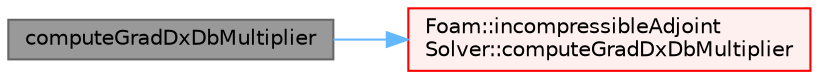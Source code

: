 digraph "computeGradDxDbMultiplier"
{
 // LATEX_PDF_SIZE
  bgcolor="transparent";
  edge [fontname=Helvetica,fontsize=10,labelfontname=Helvetica,labelfontsize=10];
  node [fontname=Helvetica,fontsize=10,shape=box,height=0.2,width=0.4];
  rankdir="LR";
  Node1 [id="Node000001",label="computeGradDxDbMultiplier",height=0.2,width=0.4,color="gray40", fillcolor="grey60", style="filled", fontcolor="black",tooltip=" "];
  Node1 -> Node2 [id="edge1_Node000001_Node000002",color="steelblue1",style="solid",tooltip=" "];
  Node2 [id="Node000002",label="Foam::incompressibleAdjoint\lSolver::computeGradDxDbMultiplier",height=0.2,width=0.4,color="red", fillcolor="#FFF0F0", style="filled",URL="$classFoam_1_1incompressibleAdjointSolver.html#ac4cb7ae78cac09127ebd672d8f462277",tooltip=" "];
}

